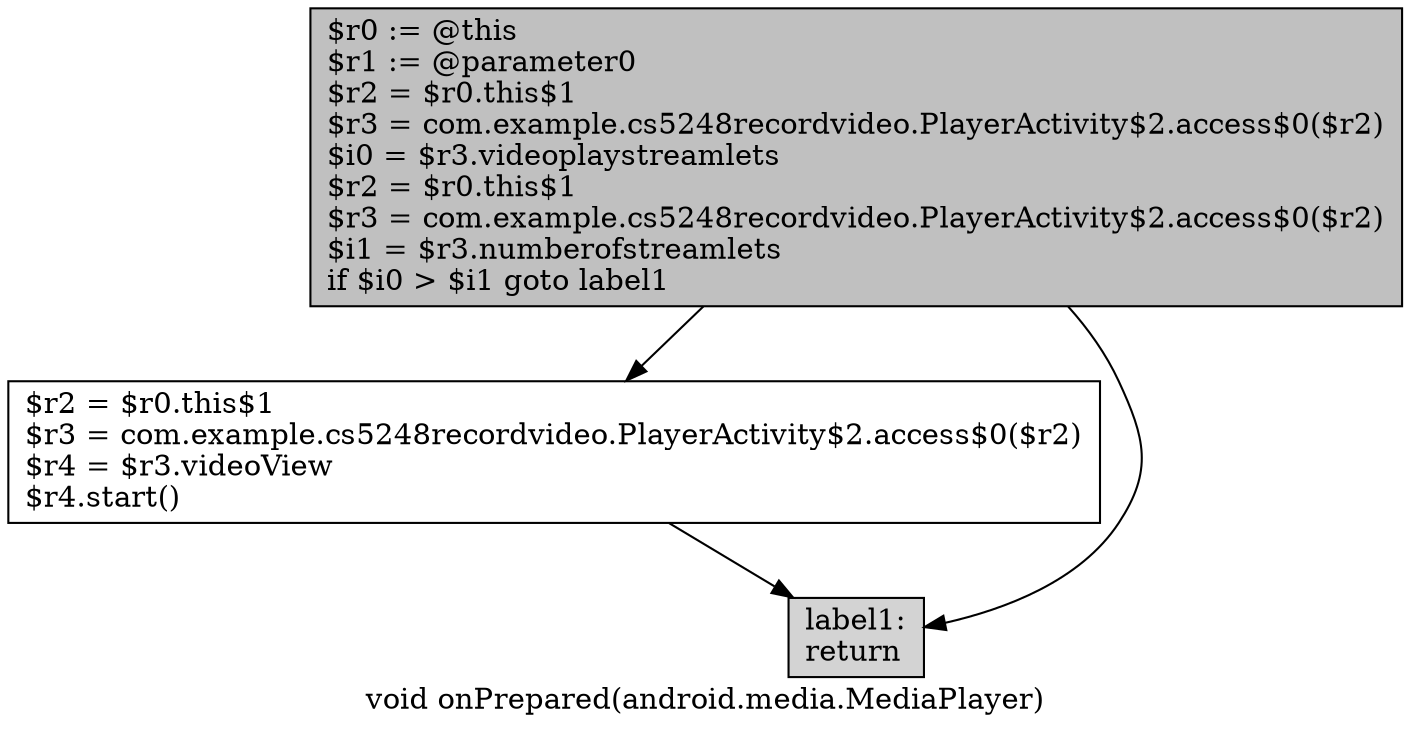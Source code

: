 digraph "void onPrepared(android.media.MediaPlayer)" {
    label="void onPrepared(android.media.MediaPlayer)";
    node [shape=box];
    "0" [style=filled,fillcolor=gray,label="$r0 := @this\l$r1 := @parameter0\l$r2 = $r0.this$1\l$r3 = com.example.cs5248recordvideo.PlayerActivity$2.access$0($r2)\l$i0 = $r3.videoplaystreamlets\l$r2 = $r0.this$1\l$r3 = com.example.cs5248recordvideo.PlayerActivity$2.access$0($r2)\l$i1 = $r3.numberofstreamlets\lif $i0 > $i1 goto label1\l",];
    "1" [label="$r2 = $r0.this$1\l$r3 = com.example.cs5248recordvideo.PlayerActivity$2.access$0($r2)\l$r4 = $r3.videoView\l$r4.start()\l",];
    "0"->"1";
    "2" [style=filled,fillcolor=lightgray,label="label1:\nreturn\l",];
    "0"->"2";
    "1"->"2";
}
